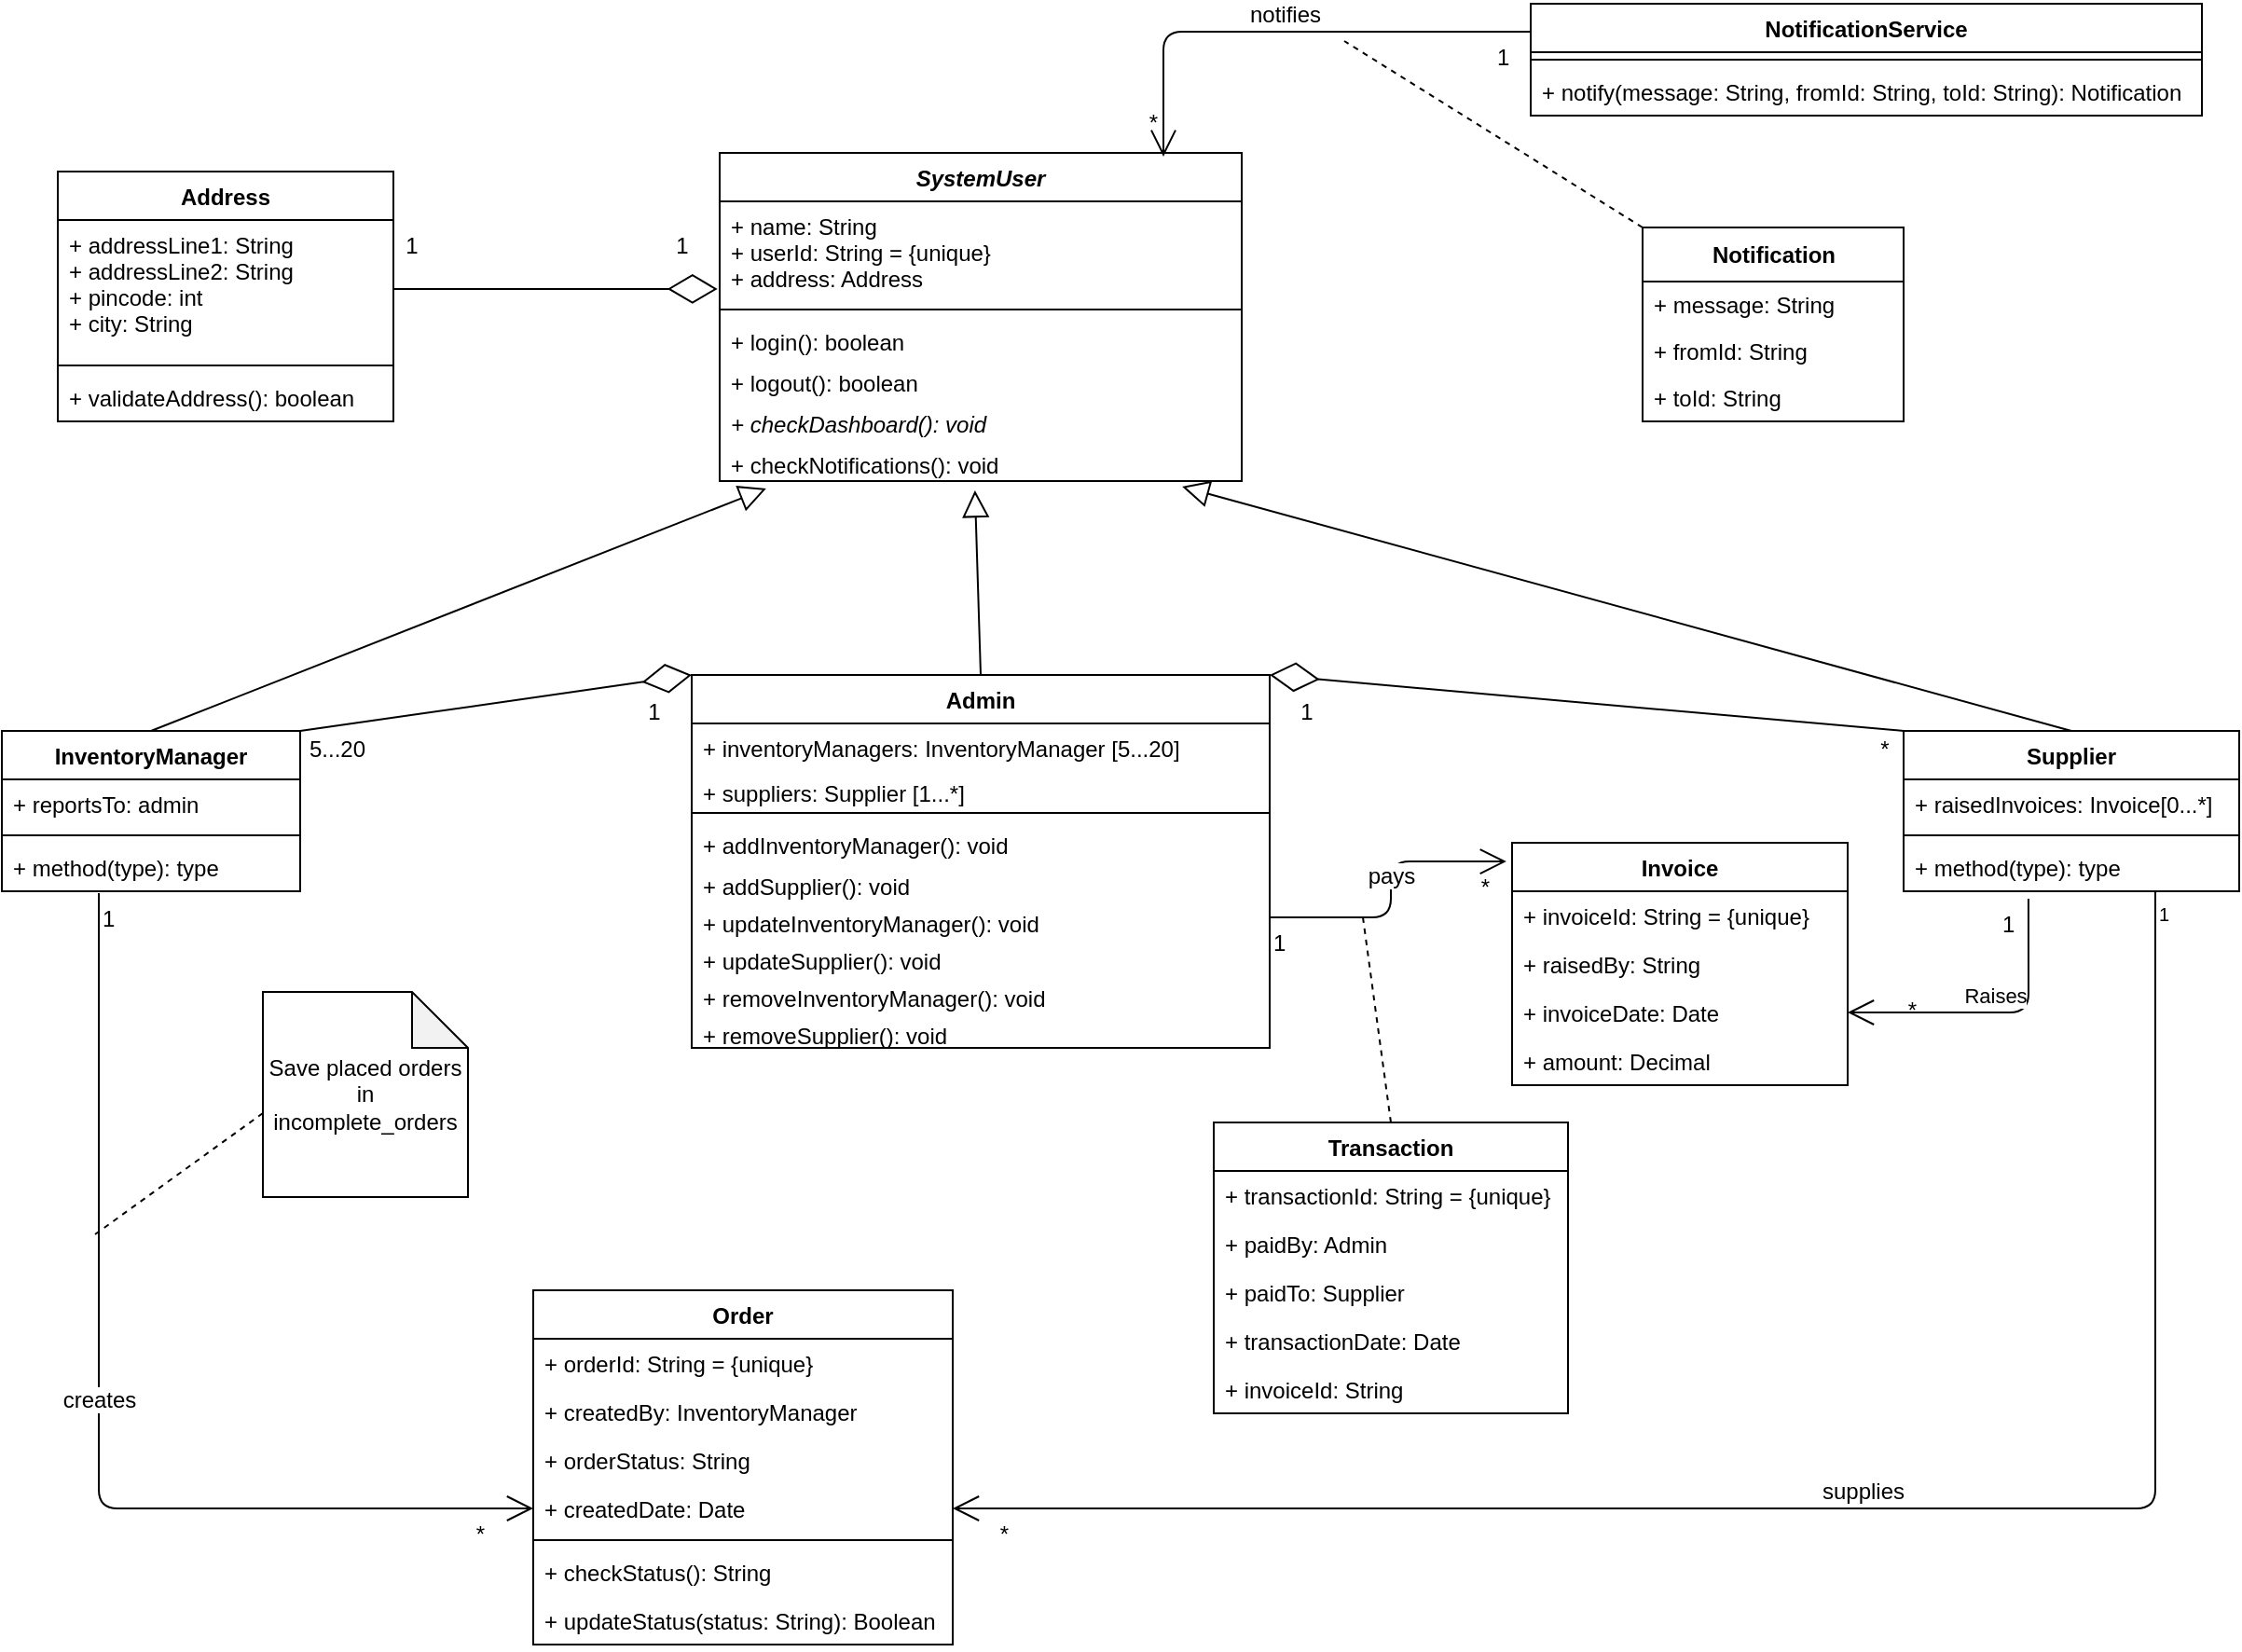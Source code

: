 <mxfile version="14.4.8" type="github">
  <diagram id="a0aiWLHnhRGfMutRpPk8" name="Page-1">
    <mxGraphModel dx="2200" dy="804" grid="1" gridSize="10" guides="1" tooltips="1" connect="1" arrows="1" fold="1" page="1" pageScale="1" pageWidth="850" pageHeight="1100" background="#ffffff" math="0" shadow="0">
      <root>
        <mxCell id="0" />
        <mxCell id="1" parent="0" />
        <mxCell id="NNjaq6oxFl_eWGun88IG-5" value="SystemUser" style="swimlane;fontStyle=3;align=center;verticalAlign=top;childLayout=stackLayout;horizontal=1;startSize=26;horizontalStack=0;resizeParent=1;resizeParentMax=0;resizeLast=0;collapsible=1;marginBottom=0;" parent="1" vertex="1">
          <mxGeometry x="285" y="310" width="280" height="176" as="geometry" />
        </mxCell>
        <mxCell id="NNjaq6oxFl_eWGun88IG-6" value="+ name: String&#xa;+ userId: String = {unique}&#xa;+ address: Address&#xa;" style="text;strokeColor=none;fillColor=none;align=left;verticalAlign=top;spacingLeft=4;spacingRight=4;overflow=hidden;rotatable=0;points=[[0,0.5],[1,0.5]];portConstraint=eastwest;" parent="NNjaq6oxFl_eWGun88IG-5" vertex="1">
          <mxGeometry y="26" width="280" height="54" as="geometry" />
        </mxCell>
        <mxCell id="NNjaq6oxFl_eWGun88IG-7" value="" style="line;strokeWidth=1;fillColor=none;align=left;verticalAlign=middle;spacingTop=-1;spacingLeft=3;spacingRight=3;rotatable=0;labelPosition=right;points=[];portConstraint=eastwest;" parent="NNjaq6oxFl_eWGun88IG-5" vertex="1">
          <mxGeometry y="80" width="280" height="8" as="geometry" />
        </mxCell>
        <mxCell id="NNjaq6oxFl_eWGun88IG-8" value="+ login(): boolean" style="text;strokeColor=none;fillColor=none;align=left;verticalAlign=top;spacingLeft=4;spacingRight=4;overflow=hidden;rotatable=0;points=[[0,0.5],[1,0.5]];portConstraint=eastwest;fontStyle=0" parent="NNjaq6oxFl_eWGun88IG-5" vertex="1">
          <mxGeometry y="88" width="280" height="22" as="geometry" />
        </mxCell>
        <mxCell id="Hy8VH2-gi6KJHBzKfC_M-41" value="+ logout(): boolean" style="text;strokeColor=none;fillColor=none;align=left;verticalAlign=top;spacingLeft=4;spacingRight=4;overflow=hidden;rotatable=0;points=[[0,0.5],[1,0.5]];portConstraint=eastwest;fontStyle=0" vertex="1" parent="NNjaq6oxFl_eWGun88IG-5">
          <mxGeometry y="110" width="280" height="22" as="geometry" />
        </mxCell>
        <mxCell id="Hy8VH2-gi6KJHBzKfC_M-42" value="+ checkDashboard(): void" style="text;strokeColor=none;fillColor=none;align=left;verticalAlign=top;spacingLeft=4;spacingRight=4;overflow=hidden;rotatable=0;points=[[0,0.5],[1,0.5]];portConstraint=eastwest;fontStyle=2" vertex="1" parent="NNjaq6oxFl_eWGun88IG-5">
          <mxGeometry y="132" width="280" height="22" as="geometry" />
        </mxCell>
        <mxCell id="Hy8VH2-gi6KJHBzKfC_M-43" value="+ checkNotifications(): void" style="text;strokeColor=none;fillColor=none;align=left;verticalAlign=top;spacingLeft=4;spacingRight=4;overflow=hidden;rotatable=0;points=[[0,0.5],[1,0.5]];portConstraint=eastwest;fontStyle=0" vertex="1" parent="NNjaq6oxFl_eWGun88IG-5">
          <mxGeometry y="154" width="280" height="22" as="geometry" />
        </mxCell>
        <mxCell id="Hy8VH2-gi6KJHBzKfC_M-2" value="Address" style="swimlane;fontStyle=1;align=center;verticalAlign=top;childLayout=stackLayout;horizontal=1;startSize=26;horizontalStack=0;resizeParent=1;resizeParentMax=0;resizeLast=0;collapsible=1;marginBottom=0;" vertex="1" parent="1">
          <mxGeometry x="-70" y="320" width="180" height="134" as="geometry" />
        </mxCell>
        <mxCell id="Hy8VH2-gi6KJHBzKfC_M-3" value="+ addressLine1: String&#xa;+ addressLine2: String&#xa;+ pincode: int&#xa;+ city: String&#xa;" style="text;strokeColor=none;fillColor=none;align=left;verticalAlign=top;spacingLeft=4;spacingRight=4;overflow=hidden;rotatable=0;points=[[0,0.5],[1,0.5]];portConstraint=eastwest;" vertex="1" parent="Hy8VH2-gi6KJHBzKfC_M-2">
          <mxGeometry y="26" width="180" height="74" as="geometry" />
        </mxCell>
        <mxCell id="Hy8VH2-gi6KJHBzKfC_M-4" value="" style="line;strokeWidth=1;fillColor=none;align=left;verticalAlign=middle;spacingTop=-1;spacingLeft=3;spacingRight=3;rotatable=0;labelPosition=right;points=[];portConstraint=eastwest;" vertex="1" parent="Hy8VH2-gi6KJHBzKfC_M-2">
          <mxGeometry y="100" width="180" height="8" as="geometry" />
        </mxCell>
        <mxCell id="Hy8VH2-gi6KJHBzKfC_M-5" value="+ validateAddress(): boolean" style="text;strokeColor=none;fillColor=none;align=left;verticalAlign=top;spacingLeft=4;spacingRight=4;overflow=hidden;rotatable=0;points=[[0,0.5],[1,0.5]];portConstraint=eastwest;" vertex="1" parent="Hy8VH2-gi6KJHBzKfC_M-2">
          <mxGeometry y="108" width="180" height="26" as="geometry" />
        </mxCell>
        <mxCell id="Hy8VH2-gi6KJHBzKfC_M-7" value="" style="endArrow=diamondThin;endFill=0;endSize=24;html=1;exitX=1;exitY=0.5;exitDx=0;exitDy=0;entryX=-0.004;entryY=0.87;entryDx=0;entryDy=0;entryPerimeter=0;" edge="1" parent="1" source="Hy8VH2-gi6KJHBzKfC_M-3" target="NNjaq6oxFl_eWGun88IG-6">
          <mxGeometry width="160" relative="1" as="geometry">
            <mxPoint x="120" y="399.5" as="sourcePoint" />
            <mxPoint x="240" y="380" as="targetPoint" />
          </mxGeometry>
        </mxCell>
        <mxCell id="Hy8VH2-gi6KJHBzKfC_M-8" value="1" style="text;html=1;strokeColor=none;fillColor=none;align=center;verticalAlign=middle;whiteSpace=wrap;rounded=0;" vertex="1" parent="1">
          <mxGeometry x="100" y="350" width="40" height="20" as="geometry" />
        </mxCell>
        <mxCell id="Hy8VH2-gi6KJHBzKfC_M-10" value="1" style="text;html=1;strokeColor=none;fillColor=none;align=center;verticalAlign=middle;whiteSpace=wrap;rounded=0;" vertex="1" parent="1">
          <mxGeometry x="245" y="350" width="40" height="20" as="geometry" />
        </mxCell>
        <mxCell id="Hy8VH2-gi6KJHBzKfC_M-11" value="NotificationService" style="swimlane;fontStyle=1;align=center;verticalAlign=top;childLayout=stackLayout;horizontal=1;startSize=26;horizontalStack=0;resizeParent=1;resizeParentMax=0;resizeLast=0;collapsible=1;marginBottom=0;" vertex="1" parent="1">
          <mxGeometry x="720" y="230" width="360" height="60" as="geometry" />
        </mxCell>
        <mxCell id="Hy8VH2-gi6KJHBzKfC_M-13" value="" style="line;strokeWidth=1;fillColor=none;align=left;verticalAlign=middle;spacingTop=-1;spacingLeft=3;spacingRight=3;rotatable=0;labelPosition=right;points=[];portConstraint=eastwest;" vertex="1" parent="Hy8VH2-gi6KJHBzKfC_M-11">
          <mxGeometry y="26" width="360" height="8" as="geometry" />
        </mxCell>
        <mxCell id="Hy8VH2-gi6KJHBzKfC_M-14" value="+ notify(message: String, fromId: String, toId: String): Notification" style="text;strokeColor=none;fillColor=none;align=left;verticalAlign=top;spacingLeft=4;spacingRight=4;overflow=hidden;rotatable=0;points=[[0,0.5],[1,0.5]];portConstraint=eastwest;" vertex="1" parent="Hy8VH2-gi6KJHBzKfC_M-11">
          <mxGeometry y="34" width="360" height="26" as="geometry" />
        </mxCell>
        <mxCell id="Hy8VH2-gi6KJHBzKfC_M-15" value="Admin" style="swimlane;fontStyle=1;align=center;verticalAlign=top;childLayout=stackLayout;horizontal=1;startSize=26;horizontalStack=0;resizeParent=1;resizeParentMax=0;resizeLast=0;collapsible=1;marginBottom=0;" vertex="1" parent="1">
          <mxGeometry x="270" y="590" width="310" height="200" as="geometry" />
        </mxCell>
        <mxCell id="Hy8VH2-gi6KJHBzKfC_M-16" value="+ inventoryManagers: InventoryManager [5...20]" style="text;strokeColor=none;fillColor=none;align=left;verticalAlign=top;spacingLeft=4;spacingRight=4;overflow=hidden;rotatable=0;points=[[0,0.5],[1,0.5]];portConstraint=eastwest;" vertex="1" parent="Hy8VH2-gi6KJHBzKfC_M-15">
          <mxGeometry y="26" width="310" height="24" as="geometry" />
        </mxCell>
        <mxCell id="Hy8VH2-gi6KJHBzKfC_M-36" value="+ suppliers: Supplier [1...*]" style="text;strokeColor=none;fillColor=none;align=left;verticalAlign=top;spacingLeft=4;spacingRight=4;overflow=hidden;rotatable=0;points=[[0,0.5],[1,0.5]];portConstraint=eastwest;" vertex="1" parent="Hy8VH2-gi6KJHBzKfC_M-15">
          <mxGeometry y="50" width="310" height="20" as="geometry" />
        </mxCell>
        <mxCell id="Hy8VH2-gi6KJHBzKfC_M-17" value="" style="line;strokeWidth=1;fillColor=none;align=left;verticalAlign=middle;spacingTop=-1;spacingLeft=3;spacingRight=3;rotatable=0;labelPosition=right;points=[];portConstraint=eastwest;" vertex="1" parent="Hy8VH2-gi6KJHBzKfC_M-15">
          <mxGeometry y="70" width="310" height="8" as="geometry" />
        </mxCell>
        <mxCell id="Hy8VH2-gi6KJHBzKfC_M-18" value="+ addInventoryManager(): void" style="text;strokeColor=none;fillColor=none;align=left;verticalAlign=top;spacingLeft=4;spacingRight=4;overflow=hidden;rotatable=0;points=[[0,0.5],[1,0.5]];portConstraint=eastwest;" vertex="1" parent="Hy8VH2-gi6KJHBzKfC_M-15">
          <mxGeometry y="78" width="310" height="22" as="geometry" />
        </mxCell>
        <mxCell id="Hy8VH2-gi6KJHBzKfC_M-35" value="+ addSupplier(): void" style="text;strokeColor=none;fillColor=none;align=left;verticalAlign=top;spacingLeft=4;spacingRight=4;overflow=hidden;rotatable=0;points=[[0,0.5],[1,0.5]];portConstraint=eastwest;" vertex="1" parent="Hy8VH2-gi6KJHBzKfC_M-15">
          <mxGeometry y="100" width="310" height="20" as="geometry" />
        </mxCell>
        <mxCell id="Hy8VH2-gi6KJHBzKfC_M-37" value="+ updateInventoryManager(): void" style="text;strokeColor=none;fillColor=none;align=left;verticalAlign=top;spacingLeft=4;spacingRight=4;overflow=hidden;rotatable=0;points=[[0,0.5],[1,0.5]];portConstraint=eastwest;" vertex="1" parent="Hy8VH2-gi6KJHBzKfC_M-15">
          <mxGeometry y="120" width="310" height="20" as="geometry" />
        </mxCell>
        <mxCell id="Hy8VH2-gi6KJHBzKfC_M-38" value="+ updateSupplier(): void" style="text;strokeColor=none;fillColor=none;align=left;verticalAlign=top;spacingLeft=4;spacingRight=4;overflow=hidden;rotatable=0;points=[[0,0.5],[1,0.5]];portConstraint=eastwest;" vertex="1" parent="Hy8VH2-gi6KJHBzKfC_M-15">
          <mxGeometry y="140" width="310" height="20" as="geometry" />
        </mxCell>
        <mxCell id="Hy8VH2-gi6KJHBzKfC_M-39" value="+ removeInventoryManager(): void" style="text;strokeColor=none;fillColor=none;align=left;verticalAlign=top;spacingLeft=4;spacingRight=4;overflow=hidden;rotatable=0;points=[[0,0.5],[1,0.5]];portConstraint=eastwest;" vertex="1" parent="Hy8VH2-gi6KJHBzKfC_M-15">
          <mxGeometry y="160" width="310" height="20" as="geometry" />
        </mxCell>
        <mxCell id="Hy8VH2-gi6KJHBzKfC_M-40" value="+ removeSupplier(): void" style="text;strokeColor=none;fillColor=none;align=left;verticalAlign=top;spacingLeft=4;spacingRight=4;overflow=hidden;rotatable=0;points=[[0,0.5],[1,0.5]];portConstraint=eastwest;" vertex="1" parent="Hy8VH2-gi6KJHBzKfC_M-15">
          <mxGeometry y="180" width="310" height="20" as="geometry" />
        </mxCell>
        <mxCell id="Hy8VH2-gi6KJHBzKfC_M-19" value="InventoryManager" style="swimlane;fontStyle=1;align=center;verticalAlign=top;childLayout=stackLayout;horizontal=1;startSize=26;horizontalStack=0;resizeParent=1;resizeParentMax=0;resizeLast=0;collapsible=1;marginBottom=0;" vertex="1" parent="1">
          <mxGeometry x="-100" y="620" width="160" height="86" as="geometry" />
        </mxCell>
        <mxCell id="Hy8VH2-gi6KJHBzKfC_M-20" value="+ reportsTo: admin" style="text;strokeColor=none;fillColor=none;align=left;verticalAlign=top;spacingLeft=4;spacingRight=4;overflow=hidden;rotatable=0;points=[[0,0.5],[1,0.5]];portConstraint=eastwest;" vertex="1" parent="Hy8VH2-gi6KJHBzKfC_M-19">
          <mxGeometry y="26" width="160" height="26" as="geometry" />
        </mxCell>
        <mxCell id="Hy8VH2-gi6KJHBzKfC_M-21" value="" style="line;strokeWidth=1;fillColor=none;align=left;verticalAlign=middle;spacingTop=-1;spacingLeft=3;spacingRight=3;rotatable=0;labelPosition=right;points=[];portConstraint=eastwest;" vertex="1" parent="Hy8VH2-gi6KJHBzKfC_M-19">
          <mxGeometry y="52" width="160" height="8" as="geometry" />
        </mxCell>
        <mxCell id="Hy8VH2-gi6KJHBzKfC_M-22" value="+ method(type): type" style="text;strokeColor=none;fillColor=none;align=left;verticalAlign=top;spacingLeft=4;spacingRight=4;overflow=hidden;rotatable=0;points=[[0,0.5],[1,0.5]];portConstraint=eastwest;" vertex="1" parent="Hy8VH2-gi6KJHBzKfC_M-19">
          <mxGeometry y="60" width="160" height="26" as="geometry" />
        </mxCell>
        <mxCell id="Hy8VH2-gi6KJHBzKfC_M-23" value="Supplier" style="swimlane;fontStyle=1;align=center;verticalAlign=top;childLayout=stackLayout;horizontal=1;startSize=26;horizontalStack=0;resizeParent=1;resizeParentMax=0;resizeLast=0;collapsible=1;marginBottom=0;" vertex="1" parent="1">
          <mxGeometry x="920" y="620" width="180" height="86" as="geometry" />
        </mxCell>
        <mxCell id="Hy8VH2-gi6KJHBzKfC_M-24" value="+ raisedInvoices: Invoice[0...*]" style="text;strokeColor=none;fillColor=none;align=left;verticalAlign=top;spacingLeft=4;spacingRight=4;overflow=hidden;rotatable=0;points=[[0,0.5],[1,0.5]];portConstraint=eastwest;" vertex="1" parent="Hy8VH2-gi6KJHBzKfC_M-23">
          <mxGeometry y="26" width="180" height="26" as="geometry" />
        </mxCell>
        <mxCell id="Hy8VH2-gi6KJHBzKfC_M-25" value="" style="line;strokeWidth=1;fillColor=none;align=left;verticalAlign=middle;spacingTop=-1;spacingLeft=3;spacingRight=3;rotatable=0;labelPosition=right;points=[];portConstraint=eastwest;" vertex="1" parent="Hy8VH2-gi6KJHBzKfC_M-23">
          <mxGeometry y="52" width="180" height="8" as="geometry" />
        </mxCell>
        <mxCell id="Hy8VH2-gi6KJHBzKfC_M-26" value="+ method(type): type" style="text;strokeColor=none;fillColor=none;align=left;verticalAlign=top;spacingLeft=4;spacingRight=4;overflow=hidden;rotatable=0;points=[[0,0.5],[1,0.5]];portConstraint=eastwest;" vertex="1" parent="Hy8VH2-gi6KJHBzKfC_M-23">
          <mxGeometry y="60" width="180" height="26" as="geometry" />
        </mxCell>
        <mxCell id="Hy8VH2-gi6KJHBzKfC_M-28" value="" style="edgeStyle=none;html=1;endSize=12;endArrow=block;endFill=0;exitX=0.5;exitY=0;exitDx=0;exitDy=0;entryX=0.089;entryY=1.182;entryDx=0;entryDy=0;entryPerimeter=0;" edge="1" parent="1" source="Hy8VH2-gi6KJHBzKfC_M-19" target="Hy8VH2-gi6KJHBzKfC_M-43">
          <mxGeometry width="160" relative="1" as="geometry">
            <mxPoint x="20" y="570" as="sourcePoint" />
            <mxPoint x="230" y="530" as="targetPoint" />
          </mxGeometry>
        </mxCell>
        <mxCell id="Hy8VH2-gi6KJHBzKfC_M-29" value="" style="edgeStyle=none;html=1;endSize=12;endArrow=block;endFill=0;exitX=0.5;exitY=0;exitDx=0;exitDy=0;entryX=0.489;entryY=1.227;entryDx=0;entryDy=0;entryPerimeter=0;" edge="1" parent="1" source="Hy8VH2-gi6KJHBzKfC_M-15" target="Hy8VH2-gi6KJHBzKfC_M-43">
          <mxGeometry width="160" relative="1" as="geometry">
            <mxPoint x="80" y="640" as="sourcePoint" />
            <mxPoint x="425" y="510" as="targetPoint" />
          </mxGeometry>
        </mxCell>
        <mxCell id="Hy8VH2-gi6KJHBzKfC_M-30" value="" style="edgeStyle=none;html=1;endSize=12;endArrow=block;endFill=0;exitX=0.5;exitY=0;exitDx=0;exitDy=0;entryX=0.886;entryY=1.136;entryDx=0;entryDy=0;entryPerimeter=0;" edge="1" parent="1" source="Hy8VH2-gi6KJHBzKfC_M-23" target="Hy8VH2-gi6KJHBzKfC_M-43">
          <mxGeometry width="160" relative="1" as="geometry">
            <mxPoint x="410" y="620" as="sourcePoint" />
            <mxPoint x="620" y="530" as="targetPoint" />
          </mxGeometry>
        </mxCell>
        <mxCell id="Hy8VH2-gi6KJHBzKfC_M-44" value="Invoice" style="swimlane;fontStyle=1;align=center;verticalAlign=top;childLayout=stackLayout;horizontal=1;startSize=26;horizontalStack=0;resizeParent=1;resizeParentMax=0;resizeLast=0;collapsible=1;marginBottom=0;" vertex="1" parent="1">
          <mxGeometry x="710" y="680" width="180" height="130" as="geometry" />
        </mxCell>
        <mxCell id="Hy8VH2-gi6KJHBzKfC_M-45" value="+ invoiceId: String = {unique}" style="text;strokeColor=none;fillColor=none;align=left;verticalAlign=top;spacingLeft=4;spacingRight=4;overflow=hidden;rotatable=0;points=[[0,0.5],[1,0.5]];portConstraint=eastwest;" vertex="1" parent="Hy8VH2-gi6KJHBzKfC_M-44">
          <mxGeometry y="26" width="180" height="26" as="geometry" />
        </mxCell>
        <mxCell id="Hy8VH2-gi6KJHBzKfC_M-50" value="+ raisedBy: String" style="text;strokeColor=none;fillColor=none;align=left;verticalAlign=top;spacingLeft=4;spacingRight=4;overflow=hidden;rotatable=0;points=[[0,0.5],[1,0.5]];portConstraint=eastwest;" vertex="1" parent="Hy8VH2-gi6KJHBzKfC_M-44">
          <mxGeometry y="52" width="180" height="26" as="geometry" />
        </mxCell>
        <mxCell id="Hy8VH2-gi6KJHBzKfC_M-48" value="+ invoiceDate: Date" style="text;strokeColor=none;fillColor=none;align=left;verticalAlign=top;spacingLeft=4;spacingRight=4;overflow=hidden;rotatable=0;points=[[0,0.5],[1,0.5]];portConstraint=eastwest;" vertex="1" parent="Hy8VH2-gi6KJHBzKfC_M-44">
          <mxGeometry y="78" width="180" height="26" as="geometry" />
        </mxCell>
        <mxCell id="Hy8VH2-gi6KJHBzKfC_M-49" value="+ amount: Decimal" style="text;strokeColor=none;fillColor=none;align=left;verticalAlign=top;spacingLeft=4;spacingRight=4;overflow=hidden;rotatable=0;points=[[0,0.5],[1,0.5]];portConstraint=eastwest;" vertex="1" parent="Hy8VH2-gi6KJHBzKfC_M-44">
          <mxGeometry y="104" width="180" height="26" as="geometry" />
        </mxCell>
        <mxCell id="Hy8VH2-gi6KJHBzKfC_M-51" value="Raises" style="verticalAlign=bottom;html=1;endArrow=open;endSize=12;edgeStyle=orthogonalEdgeStyle;exitX=0.372;exitY=1.154;exitDx=0;exitDy=0;exitPerimeter=0;entryX=1;entryY=0.5;entryDx=0;entryDy=0;" edge="1" parent="1" source="Hy8VH2-gi6KJHBzKfC_M-26" target="Hy8VH2-gi6KJHBzKfC_M-48">
          <mxGeometry relative="1" as="geometry">
            <mxPoint x="730" y="690" as="sourcePoint" />
            <mxPoint x="980" y="690" as="targetPoint" />
            <Array as="points">
              <mxPoint x="987" y="771" />
            </Array>
          </mxGeometry>
        </mxCell>
        <mxCell id="Hy8VH2-gi6KJHBzKfC_M-52" value="1" style="resizable=0;html=1;align=left;verticalAlign=top;labelBackgroundColor=none;fontSize=12;" connectable="0" vertex="1" parent="Hy8VH2-gi6KJHBzKfC_M-51">
          <mxGeometry x="-1" relative="1" as="geometry">
            <mxPoint x="-16.04" as="offset" />
          </mxGeometry>
        </mxCell>
        <mxCell id="Hy8VH2-gi6KJHBzKfC_M-53" value="*" style="resizable=0;html=1;align=right;verticalAlign=top;labelBackgroundColor=none;fontSize=12;" connectable="0" vertex="1" parent="Hy8VH2-gi6KJHBzKfC_M-51">
          <mxGeometry x="0.9" relative="1" as="geometry">
            <mxPoint x="30" y="-14.96" as="offset" />
          </mxGeometry>
        </mxCell>
        <mxCell id="Hy8VH2-gi6KJHBzKfC_M-54" value="" style="resizable=0;html=1;align=right;verticalAlign=bottom;labelBackgroundColor=none;fontSize=10" connectable="0" vertex="1" parent="Hy8VH2-gi6KJHBzKfC_M-51">
          <mxGeometry x="0.9" relative="1" as="geometry">
            <mxPoint y="-14.96" as="offset" />
          </mxGeometry>
        </mxCell>
        <mxCell id="Hy8VH2-gi6KJHBzKfC_M-58" value="pays" style="verticalAlign=bottom;html=1;endArrow=open;endSize=12;edgeStyle=orthogonalEdgeStyle;fontSize=12;exitX=1;exitY=0.5;exitDx=0;exitDy=0;entryX=-0.017;entryY=0.077;entryDx=0;entryDy=0;entryPerimeter=0;" edge="1" parent="1" source="Hy8VH2-gi6KJHBzKfC_M-37" target="Hy8VH2-gi6KJHBzKfC_M-44">
          <mxGeometry relative="1" as="geometry">
            <mxPoint x="300" y="850" as="sourcePoint" />
            <mxPoint x="550" y="850" as="targetPoint" />
          </mxGeometry>
        </mxCell>
        <mxCell id="Hy8VH2-gi6KJHBzKfC_M-59" value="1" style="resizable=0;html=1;align=left;verticalAlign=top;labelBackgroundColor=none;fontSize=12;" connectable="0" vertex="1" parent="Hy8VH2-gi6KJHBzKfC_M-58">
          <mxGeometry x="-1" relative="1" as="geometry" />
        </mxCell>
        <mxCell id="Hy8VH2-gi6KJHBzKfC_M-60" value="*" style="resizable=0;html=1;align=right;verticalAlign=top;labelBackgroundColor=none;fontSize=12;" connectable="0" vertex="1" parent="Hy8VH2-gi6KJHBzKfC_M-58">
          <mxGeometry x="0.9" relative="1" as="geometry" />
        </mxCell>
        <mxCell id="Hy8VH2-gi6KJHBzKfC_M-62" value="Transaction" style="swimlane;fontStyle=1;align=center;verticalAlign=top;childLayout=stackLayout;horizontal=1;startSize=26;horizontalStack=0;resizeParent=1;resizeParentMax=0;resizeLast=0;collapsible=1;marginBottom=0;" vertex="1" parent="1">
          <mxGeometry x="550" y="830" width="190" height="156" as="geometry" />
        </mxCell>
        <mxCell id="Hy8VH2-gi6KJHBzKfC_M-63" value="+ transactionId: String = {unique}" style="text;strokeColor=none;fillColor=none;align=left;verticalAlign=top;spacingLeft=4;spacingRight=4;overflow=hidden;rotatable=0;points=[[0,0.5],[1,0.5]];portConstraint=eastwest;" vertex="1" parent="Hy8VH2-gi6KJHBzKfC_M-62">
          <mxGeometry y="26" width="190" height="26" as="geometry" />
        </mxCell>
        <mxCell id="Hy8VH2-gi6KJHBzKfC_M-64" value="+ paidBy: Admin" style="text;strokeColor=none;fillColor=none;align=left;verticalAlign=top;spacingLeft=4;spacingRight=4;overflow=hidden;rotatable=0;points=[[0,0.5],[1,0.5]];portConstraint=eastwest;" vertex="1" parent="Hy8VH2-gi6KJHBzKfC_M-62">
          <mxGeometry y="52" width="190" height="26" as="geometry" />
        </mxCell>
        <mxCell id="Hy8VH2-gi6KJHBzKfC_M-67" value="+ paidTo: Supplier" style="text;strokeColor=none;fillColor=none;align=left;verticalAlign=top;spacingLeft=4;spacingRight=4;overflow=hidden;rotatable=0;points=[[0,0.5],[1,0.5]];portConstraint=eastwest;" vertex="1" parent="Hy8VH2-gi6KJHBzKfC_M-62">
          <mxGeometry y="78" width="190" height="26" as="geometry" />
        </mxCell>
        <mxCell id="Hy8VH2-gi6KJHBzKfC_M-65" value="+ transactionDate: Date" style="text;strokeColor=none;fillColor=none;align=left;verticalAlign=top;spacingLeft=4;spacingRight=4;overflow=hidden;rotatable=0;points=[[0,0.5],[1,0.5]];portConstraint=eastwest;" vertex="1" parent="Hy8VH2-gi6KJHBzKfC_M-62">
          <mxGeometry y="104" width="190" height="26" as="geometry" />
        </mxCell>
        <mxCell id="Hy8VH2-gi6KJHBzKfC_M-66" value="+ invoiceId: String" style="text;strokeColor=none;fillColor=none;align=left;verticalAlign=top;spacingLeft=4;spacingRight=4;overflow=hidden;rotatable=0;points=[[0,0.5],[1,0.5]];portConstraint=eastwest;" vertex="1" parent="Hy8VH2-gi6KJHBzKfC_M-62">
          <mxGeometry y="130" width="190" height="26" as="geometry" />
        </mxCell>
        <mxCell id="Hy8VH2-gi6KJHBzKfC_M-69" value="" style="endArrow=none;dashed=1;html=1;fontSize=12;exitX=0.5;exitY=0;exitDx=0;exitDy=0;" edge="1" parent="1" source="Hy8VH2-gi6KJHBzKfC_M-62">
          <mxGeometry width="50" height="50" relative="1" as="geometry">
            <mxPoint x="400" y="870" as="sourcePoint" />
            <mxPoint x="630" y="720" as="targetPoint" />
          </mxGeometry>
        </mxCell>
        <mxCell id="Hy8VH2-gi6KJHBzKfC_M-71" value="" style="endArrow=diamondThin;endFill=0;endSize=24;html=1;fontSize=12;exitX=1;exitY=0;exitDx=0;exitDy=0;entryX=0;entryY=0;entryDx=0;entryDy=0;" edge="1" parent="1" source="Hy8VH2-gi6KJHBzKfC_M-19" target="Hy8VH2-gi6KJHBzKfC_M-15">
          <mxGeometry width="160" relative="1" as="geometry">
            <mxPoint x="340" y="850" as="sourcePoint" />
            <mxPoint x="500" y="850" as="targetPoint" />
          </mxGeometry>
        </mxCell>
        <mxCell id="Hy8VH2-gi6KJHBzKfC_M-72" value="1" style="text;html=1;strokeColor=none;fillColor=none;align=center;verticalAlign=middle;whiteSpace=wrap;rounded=0;fontSize=12;" vertex="1" parent="1">
          <mxGeometry x="230" y="600" width="40" height="20" as="geometry" />
        </mxCell>
        <mxCell id="Hy8VH2-gi6KJHBzKfC_M-73" value="5...20" style="text;html=1;strokeColor=none;fillColor=none;align=center;verticalAlign=middle;whiteSpace=wrap;rounded=0;fontSize=12;" vertex="1" parent="1">
          <mxGeometry x="60" y="620" width="40" height="20" as="geometry" />
        </mxCell>
        <mxCell id="Hy8VH2-gi6KJHBzKfC_M-74" value="" style="endArrow=diamondThin;endFill=0;endSize=24;html=1;fontSize=12;entryX=1;entryY=0;entryDx=0;entryDy=0;exitX=0;exitY=0;exitDx=0;exitDy=0;" edge="1" parent="1" source="Hy8VH2-gi6KJHBzKfC_M-23" target="Hy8VH2-gi6KJHBzKfC_M-15">
          <mxGeometry width="160" relative="1" as="geometry">
            <mxPoint x="660" y="629.5" as="sourcePoint" />
            <mxPoint x="820" y="629.5" as="targetPoint" />
          </mxGeometry>
        </mxCell>
        <mxCell id="Hy8VH2-gi6KJHBzKfC_M-75" value="1" style="text;html=1;strokeColor=none;fillColor=none;align=center;verticalAlign=middle;whiteSpace=wrap;rounded=0;fontSize=12;" vertex="1" parent="1">
          <mxGeometry x="580" y="600" width="40" height="20" as="geometry" />
        </mxCell>
        <mxCell id="Hy8VH2-gi6KJHBzKfC_M-76" value="*" style="text;html=1;strokeColor=none;fillColor=none;align=center;verticalAlign=middle;whiteSpace=wrap;rounded=0;fontSize=12;" vertex="1" parent="1">
          <mxGeometry x="890" y="620" width="40" height="20" as="geometry" />
        </mxCell>
        <mxCell id="Hy8VH2-gi6KJHBzKfC_M-78" value="Order" style="swimlane;fontStyle=1;align=center;verticalAlign=top;childLayout=stackLayout;horizontal=1;startSize=26;horizontalStack=0;resizeParent=1;resizeParentMax=0;resizeLast=0;collapsible=1;marginBottom=0;" vertex="1" parent="1">
          <mxGeometry x="185" y="920" width="225" height="190" as="geometry" />
        </mxCell>
        <mxCell id="Hy8VH2-gi6KJHBzKfC_M-79" value="+ orderId: String = {unique}" style="text;strokeColor=none;fillColor=none;align=left;verticalAlign=top;spacingLeft=4;spacingRight=4;overflow=hidden;rotatable=0;points=[[0,0.5],[1,0.5]];portConstraint=eastwest;" vertex="1" parent="Hy8VH2-gi6KJHBzKfC_M-78">
          <mxGeometry y="26" width="225" height="26" as="geometry" />
        </mxCell>
        <mxCell id="Hy8VH2-gi6KJHBzKfC_M-82" value="+ createdBy: InventoryManager" style="text;strokeColor=none;fillColor=none;align=left;verticalAlign=top;spacingLeft=4;spacingRight=4;overflow=hidden;rotatable=0;points=[[0,0.5],[1,0.5]];portConstraint=eastwest;" vertex="1" parent="Hy8VH2-gi6KJHBzKfC_M-78">
          <mxGeometry y="52" width="225" height="26" as="geometry" />
        </mxCell>
        <mxCell id="Hy8VH2-gi6KJHBzKfC_M-83" value="+ orderStatus: String" style="text;strokeColor=none;fillColor=none;align=left;verticalAlign=top;spacingLeft=4;spacingRight=4;overflow=hidden;rotatable=0;points=[[0,0.5],[1,0.5]];portConstraint=eastwest;" vertex="1" parent="Hy8VH2-gi6KJHBzKfC_M-78">
          <mxGeometry y="78" width="225" height="26" as="geometry" />
        </mxCell>
        <mxCell id="Hy8VH2-gi6KJHBzKfC_M-84" value="+ createdDate: Date" style="text;strokeColor=none;fillColor=none;align=left;verticalAlign=top;spacingLeft=4;spacingRight=4;overflow=hidden;rotatable=0;points=[[0,0.5],[1,0.5]];portConstraint=eastwest;" vertex="1" parent="Hy8VH2-gi6KJHBzKfC_M-78">
          <mxGeometry y="104" width="225" height="26" as="geometry" />
        </mxCell>
        <mxCell id="Hy8VH2-gi6KJHBzKfC_M-80" value="" style="line;strokeWidth=1;fillColor=none;align=left;verticalAlign=middle;spacingTop=-1;spacingLeft=3;spacingRight=3;rotatable=0;labelPosition=right;points=[];portConstraint=eastwest;" vertex="1" parent="Hy8VH2-gi6KJHBzKfC_M-78">
          <mxGeometry y="130" width="225" height="8" as="geometry" />
        </mxCell>
        <mxCell id="Hy8VH2-gi6KJHBzKfC_M-81" value="+ checkStatus(): String" style="text;strokeColor=none;fillColor=none;align=left;verticalAlign=top;spacingLeft=4;spacingRight=4;overflow=hidden;rotatable=0;points=[[0,0.5],[1,0.5]];portConstraint=eastwest;" vertex="1" parent="Hy8VH2-gi6KJHBzKfC_M-78">
          <mxGeometry y="138" width="225" height="26" as="geometry" />
        </mxCell>
        <mxCell id="Hy8VH2-gi6KJHBzKfC_M-85" value="+ updateStatus(status: String): Boolean" style="text;strokeColor=none;fillColor=none;align=left;verticalAlign=top;spacingLeft=4;spacingRight=4;overflow=hidden;rotatable=0;points=[[0,0.5],[1,0.5]];portConstraint=eastwest;" vertex="1" parent="Hy8VH2-gi6KJHBzKfC_M-78">
          <mxGeometry y="164" width="225" height="26" as="geometry" />
        </mxCell>
        <mxCell id="Hy8VH2-gi6KJHBzKfC_M-86" value="supplies" style="verticalAlign=bottom;html=1;endArrow=open;endSize=12;edgeStyle=orthogonalEdgeStyle;fontSize=12;exitX=0.75;exitY=1;exitDx=0;exitDy=0;entryX=1;entryY=0.5;entryDx=0;entryDy=0;" edge="1" parent="1" source="Hy8VH2-gi6KJHBzKfC_M-23" target="Hy8VH2-gi6KJHBzKfC_M-84">
          <mxGeometry relative="1" as="geometry">
            <mxPoint x="300" y="830" as="sourcePoint" />
            <mxPoint x="550" y="830" as="targetPoint" />
          </mxGeometry>
        </mxCell>
        <mxCell id="Hy8VH2-gi6KJHBzKfC_M-87" value="1" style="resizable=0;html=1;align=left;verticalAlign=top;labelBackgroundColor=none;fontSize=10" connectable="0" vertex="1" parent="Hy8VH2-gi6KJHBzKfC_M-86">
          <mxGeometry x="-1" relative="1" as="geometry" />
        </mxCell>
        <mxCell id="Hy8VH2-gi6KJHBzKfC_M-88" value="*" style="resizable=0;html=1;align=right;verticalAlign=top;labelBackgroundColor=none;fontSize=12;" connectable="0" vertex="1" parent="Hy8VH2-gi6KJHBzKfC_M-86">
          <mxGeometry x="0.9" relative="1" as="geometry">
            <mxPoint x="-19" as="offset" />
          </mxGeometry>
        </mxCell>
        <mxCell id="Hy8VH2-gi6KJHBzKfC_M-90" value="creates" style="verticalAlign=bottom;html=1;endArrow=open;endSize=12;edgeStyle=orthogonalEdgeStyle;fontSize=12;exitX=0.325;exitY=1.038;exitDx=0;exitDy=0;exitPerimeter=0;entryX=0;entryY=0.5;entryDx=0;entryDy=0;" edge="1" parent="1" source="Hy8VH2-gi6KJHBzKfC_M-22" target="Hy8VH2-gi6KJHBzKfC_M-84">
          <mxGeometry relative="1" as="geometry">
            <mxPoint x="300" y="830" as="sourcePoint" />
            <mxPoint x="550" y="830" as="targetPoint" />
          </mxGeometry>
        </mxCell>
        <mxCell id="Hy8VH2-gi6KJHBzKfC_M-91" value="1" style="resizable=0;html=1;align=left;verticalAlign=top;labelBackgroundColor=none;fontSize=12;" connectable="0" vertex="1" parent="Hy8VH2-gi6KJHBzKfC_M-90">
          <mxGeometry x="-1" relative="1" as="geometry" />
        </mxCell>
        <mxCell id="Hy8VH2-gi6KJHBzKfC_M-92" value="*" style="resizable=0;html=1;align=right;verticalAlign=top;labelBackgroundColor=none;fontSize=12;" connectable="0" vertex="1" parent="Hy8VH2-gi6KJHBzKfC_M-90">
          <mxGeometry x="0.9" relative="1" as="geometry">
            <mxPoint x="3.01" as="offset" />
          </mxGeometry>
        </mxCell>
        <mxCell id="Hy8VH2-gi6KJHBzKfC_M-93" value="" style="resizable=0;html=1;align=right;verticalAlign=bottom;labelBackgroundColor=none;fontSize=10" connectable="0" vertex="1" parent="Hy8VH2-gi6KJHBzKfC_M-90">
          <mxGeometry x="0.9" relative="1" as="geometry" />
        </mxCell>
        <mxCell id="Hy8VH2-gi6KJHBzKfC_M-94" value="Save placed orders in incomplete_orders" style="shape=note;whiteSpace=wrap;html=1;backgroundOutline=1;darkOpacity=0.05;fontSize=12;" vertex="1" parent="1">
          <mxGeometry x="40" y="760" width="110" height="110" as="geometry" />
        </mxCell>
        <mxCell id="Hy8VH2-gi6KJHBzKfC_M-95" value="" style="endArrow=none;dashed=1;html=1;fontSize=12;entryX=0;entryY=0.591;entryDx=0;entryDy=0;entryPerimeter=0;" edge="1" parent="1" target="Hy8VH2-gi6KJHBzKfC_M-94">
          <mxGeometry width="50" height="50" relative="1" as="geometry">
            <mxPoint x="-50" y="890" as="sourcePoint" />
            <mxPoint x="450" y="730" as="targetPoint" />
          </mxGeometry>
        </mxCell>
        <mxCell id="Hy8VH2-gi6KJHBzKfC_M-96" value="Notification" style="swimlane;fontStyle=1;align=center;verticalAlign=middle;childLayout=stackLayout;horizontal=1;startSize=29;horizontalStack=0;resizeParent=1;resizeParentMax=0;resizeLast=0;collapsible=0;marginBottom=0;html=1;fontSize=12;" vertex="1" parent="1">
          <mxGeometry x="780" y="350" width="140" height="104" as="geometry" />
        </mxCell>
        <mxCell id="Hy8VH2-gi6KJHBzKfC_M-98" value="&lt;div&gt;+ message: String&lt;/div&gt;" style="text;html=1;strokeColor=none;fillColor=none;align=left;verticalAlign=middle;spacingLeft=4;spacingRight=4;overflow=hidden;rotatable=0;points=[[0,0.5],[1,0.5]];portConstraint=eastwest;" vertex="1" parent="Hy8VH2-gi6KJHBzKfC_M-96">
          <mxGeometry y="29" width="140" height="25" as="geometry" />
        </mxCell>
        <mxCell id="Hy8VH2-gi6KJHBzKfC_M-99" value="&lt;div&gt;+ fromId: String&lt;/div&gt;" style="text;html=1;strokeColor=none;fillColor=none;align=left;verticalAlign=middle;spacingLeft=4;spacingRight=4;overflow=hidden;rotatable=0;points=[[0,0.5],[1,0.5]];portConstraint=eastwest;" vertex="1" parent="Hy8VH2-gi6KJHBzKfC_M-96">
          <mxGeometry y="54" width="140" height="25" as="geometry" />
        </mxCell>
        <mxCell id="Hy8VH2-gi6KJHBzKfC_M-100" value="&lt;div&gt;+ toId: String&lt;/div&gt;" style="text;html=1;strokeColor=none;fillColor=none;align=left;verticalAlign=middle;spacingLeft=4;spacingRight=4;overflow=hidden;rotatable=0;points=[[0,0.5],[1,0.5]];portConstraint=eastwest;" vertex="1" parent="Hy8VH2-gi6KJHBzKfC_M-96">
          <mxGeometry y="79" width="140" height="25" as="geometry" />
        </mxCell>
        <mxCell id="Hy8VH2-gi6KJHBzKfC_M-104" value="notifies" style="verticalAlign=bottom;html=1;endArrow=open;endSize=12;edgeStyle=orthogonalEdgeStyle;fontSize=12;exitX=0;exitY=0.25;exitDx=0;exitDy=0;entryX=0.85;entryY=0.011;entryDx=0;entryDy=0;entryPerimeter=0;" edge="1" parent="1" source="Hy8VH2-gi6KJHBzKfC_M-11" target="NNjaq6oxFl_eWGun88IG-5">
          <mxGeometry relative="1" as="geometry">
            <mxPoint x="610" y="370" as="sourcePoint" />
            <mxPoint x="860" y="370" as="targetPoint" />
          </mxGeometry>
        </mxCell>
        <mxCell id="Hy8VH2-gi6KJHBzKfC_M-105" value="1" style="resizable=0;html=1;align=left;verticalAlign=top;labelBackgroundColor=none;fontSize=12;" connectable="0" vertex="1" parent="Hy8VH2-gi6KJHBzKfC_M-104">
          <mxGeometry x="-1" relative="1" as="geometry">
            <mxPoint x="-20" as="offset" />
          </mxGeometry>
        </mxCell>
        <mxCell id="Hy8VH2-gi6KJHBzKfC_M-106" value="*" style="resizable=0;html=1;align=right;verticalAlign=top;labelBackgroundColor=none;fontSize=12;" connectable="0" vertex="1" parent="Hy8VH2-gi6KJHBzKfC_M-104">
          <mxGeometry x="0.9" relative="1" as="geometry">
            <mxPoint x="-3" y="-19" as="offset" />
          </mxGeometry>
        </mxCell>
        <mxCell id="Hy8VH2-gi6KJHBzKfC_M-108" value="" style="endArrow=none;dashed=1;html=1;fontSize=12;exitX=0;exitY=0;exitDx=0;exitDy=0;" edge="1" parent="1" source="Hy8VH2-gi6KJHBzKfC_M-96">
          <mxGeometry width="50" height="50" relative="1" as="geometry">
            <mxPoint x="400" y="620" as="sourcePoint" />
            <mxPoint x="620" y="250" as="targetPoint" />
          </mxGeometry>
        </mxCell>
      </root>
    </mxGraphModel>
  </diagram>
</mxfile>
